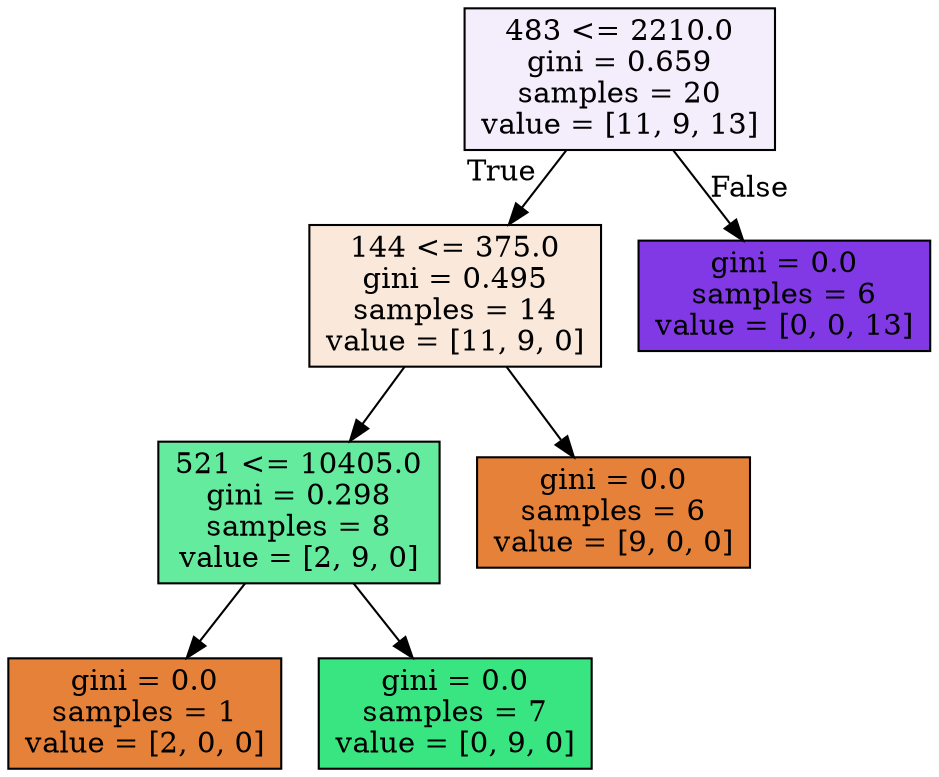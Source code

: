 digraph Tree {
node [shape=box, style="filled", color="black"] ;
0 [label="483 <= 2210.0\ngini = 0.659\nsamples = 20\nvalue = [11, 9, 13]", fillcolor="#8139e517"] ;
1 [label="144 <= 375.0\ngini = 0.495\nsamples = 14\nvalue = [11, 9, 0]", fillcolor="#e581392e"] ;
0 -> 1 [labeldistance=2.5, labelangle=45, headlabel="True"] ;
2 [label="521 <= 10405.0\ngini = 0.298\nsamples = 8\nvalue = [2, 9, 0]", fillcolor="#39e581c6"] ;
1 -> 2 ;
3 [label="gini = 0.0\nsamples = 1\nvalue = [2, 0, 0]", fillcolor="#e58139ff"] ;
2 -> 3 ;
4 [label="gini = 0.0\nsamples = 7\nvalue = [0, 9, 0]", fillcolor="#39e581ff"] ;
2 -> 4 ;
5 [label="gini = 0.0\nsamples = 6\nvalue = [9, 0, 0]", fillcolor="#e58139ff"] ;
1 -> 5 ;
6 [label="gini = 0.0\nsamples = 6\nvalue = [0, 0, 13]", fillcolor="#8139e5ff"] ;
0 -> 6 [labeldistance=2.5, labelangle=-45, headlabel="False"] ;
}